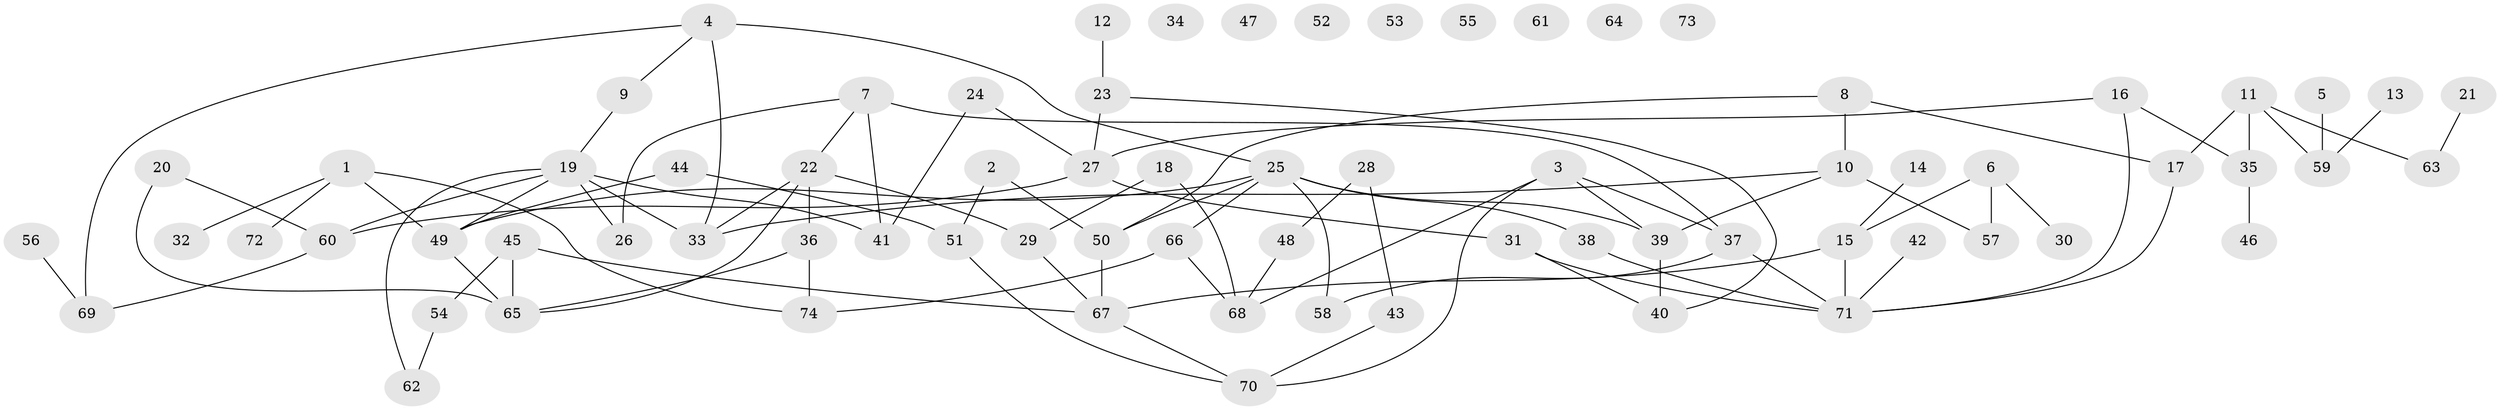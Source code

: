 // coarse degree distribution, {3: 0.10810810810810811, 2: 0.1891891891891892, 6: 0.10810810810810811, 1: 0.21621621621621623, 4: 0.02702702702702703, 9: 0.02702702702702703, 10: 0.02702702702702703, 8: 0.05405405405405406, 5: 0.02702702702702703, 0: 0.21621621621621623}
// Generated by graph-tools (version 1.1) at 2025/16/03/04/25 18:16:40]
// undirected, 74 vertices, 98 edges
graph export_dot {
graph [start="1"]
  node [color=gray90,style=filled];
  1;
  2;
  3;
  4;
  5;
  6;
  7;
  8;
  9;
  10;
  11;
  12;
  13;
  14;
  15;
  16;
  17;
  18;
  19;
  20;
  21;
  22;
  23;
  24;
  25;
  26;
  27;
  28;
  29;
  30;
  31;
  32;
  33;
  34;
  35;
  36;
  37;
  38;
  39;
  40;
  41;
  42;
  43;
  44;
  45;
  46;
  47;
  48;
  49;
  50;
  51;
  52;
  53;
  54;
  55;
  56;
  57;
  58;
  59;
  60;
  61;
  62;
  63;
  64;
  65;
  66;
  67;
  68;
  69;
  70;
  71;
  72;
  73;
  74;
  1 -- 32;
  1 -- 49;
  1 -- 72;
  1 -- 74;
  2 -- 50;
  2 -- 51;
  3 -- 37;
  3 -- 39;
  3 -- 68;
  3 -- 70;
  4 -- 9;
  4 -- 25;
  4 -- 33;
  4 -- 69;
  5 -- 59;
  6 -- 15;
  6 -- 30;
  6 -- 57;
  7 -- 22;
  7 -- 26;
  7 -- 37;
  7 -- 41;
  8 -- 10;
  8 -- 17;
  8 -- 50;
  9 -- 19;
  10 -- 33;
  10 -- 39;
  10 -- 57;
  11 -- 17;
  11 -- 35;
  11 -- 59;
  11 -- 63;
  12 -- 23;
  13 -- 59;
  14 -- 15;
  15 -- 67;
  15 -- 71;
  16 -- 27;
  16 -- 35;
  16 -- 71;
  17 -- 71;
  18 -- 29;
  18 -- 68;
  19 -- 26;
  19 -- 33;
  19 -- 41;
  19 -- 49;
  19 -- 60;
  19 -- 62;
  20 -- 60;
  20 -- 65;
  21 -- 63;
  22 -- 29;
  22 -- 33;
  22 -- 36;
  22 -- 65;
  23 -- 27;
  23 -- 40;
  24 -- 27;
  24 -- 41;
  25 -- 38;
  25 -- 39;
  25 -- 49;
  25 -- 50;
  25 -- 58;
  25 -- 66;
  27 -- 31;
  27 -- 60;
  28 -- 43;
  28 -- 48;
  29 -- 67;
  31 -- 40;
  31 -- 71;
  35 -- 46;
  36 -- 65;
  36 -- 74;
  37 -- 58;
  37 -- 71;
  38 -- 71;
  39 -- 40;
  42 -- 71;
  43 -- 70;
  44 -- 49;
  44 -- 51;
  45 -- 54;
  45 -- 65;
  45 -- 67;
  48 -- 68;
  49 -- 65;
  50 -- 67;
  51 -- 70;
  54 -- 62;
  56 -- 69;
  60 -- 69;
  66 -- 68;
  66 -- 74;
  67 -- 70;
}
